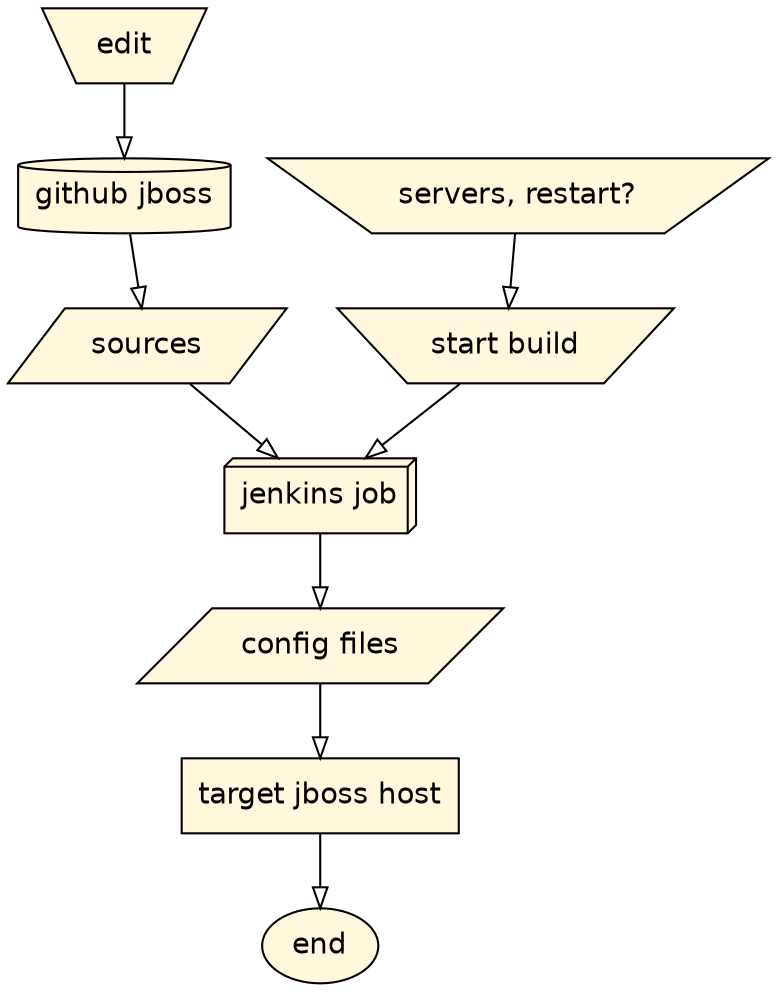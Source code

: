 digraph {
"49761519-3276-4802-97c8-eef307b239dc" [label="edit", shape=invtrapezium, style=filled, fillcolor=cornsilk, fontname=Helvetica];
"49761519-3276-4802-97c8-eef307b239dc" -> "dd645636-80d5-47a3-a7a5-f8248826fa5b" [taillabel="", arrowhead=onormal, fontname=Helvetica];
"4e18930d-9210-4e27-9e0c-4b9f2ff17b3a" [label="sources", shape=parallelogram, style=filled, fillcolor=cornsilk, fontname=Helvetica];
"4e18930d-9210-4e27-9e0c-4b9f2ff17b3a" -> "b71401ca-2fce-444d-b57a-7c5192e89ba4" [taillabel="", arrowhead=onormal, fontname=Helvetica];
"74e2862e-4dd2-42d2-b411-454952c9a156" [label="end", shape=ellipse, style=filled, fillcolor=cornsilk, fontname=Helvetica];
"d35fe7c8-a403-47ee-b1a0-5b7d823431a2" [label="start build", shape=invtrapezium, style=filled, fillcolor=cornsilk, fontname=Helvetica];
"d35fe7c8-a403-47ee-b1a0-5b7d823431a2" -> "b71401ca-2fce-444d-b57a-7c5192e89ba4" [taillabel="", arrowhead=onormal, fontname=Helvetica];
"dd645636-80d5-47a3-a7a5-f8248826fa5b" [label="github jboss", shape=cylinder, style=filled, fillcolor=cornsilk, fontname=Helvetica];
"dd645636-80d5-47a3-a7a5-f8248826fa5b" -> "4e18930d-9210-4e27-9e0c-4b9f2ff17b3a" [taillabel="", arrowhead=onormal, fontname=Helvetica];
"b71401ca-2fce-444d-b57a-7c5192e89ba4" [label="jenkins job", shape=box3d, style=filled, fillcolor=cornsilk, fontname=Helvetica];
"b71401ca-2fce-444d-b57a-7c5192e89ba4" -> "6435cbc5-d942-4b6c-a148-5e4ac95a9a19" [taillabel="", arrowhead=onormal, fontname=Helvetica];
"90fe0c69-7a63-4a30-95a7-e5bd251de65f" [label="servers, restart?", shape=invtrapezium, style=filled, fillcolor=cornsilk, fontname=Helvetica];
"90fe0c69-7a63-4a30-95a7-e5bd251de65f" -> "d35fe7c8-a403-47ee-b1a0-5b7d823431a2" [taillabel="", arrowhead=onormal, fontname=Helvetica];
"6435cbc5-d942-4b6c-a148-5e4ac95a9a19" [label="config files", shape=parallelogram, style=filled, fillcolor=cornsilk, fontname=Helvetica];
"6435cbc5-d942-4b6c-a148-5e4ac95a9a19" -> "667b4b42-80f8-4707-9fb1-971159fe3d02" [taillabel="", arrowhead=onormal, fontname=Helvetica];
"667b4b42-80f8-4707-9fb1-971159fe3d02" [label="target jboss host", shape=box, style=filled, fillcolor=cornsilk, fontname=Helvetica];
"667b4b42-80f8-4707-9fb1-971159fe3d02" -> "74e2862e-4dd2-42d2-b411-454952c9a156" [taillabel="", arrowhead=onormal, fontname=Helvetica];
}
